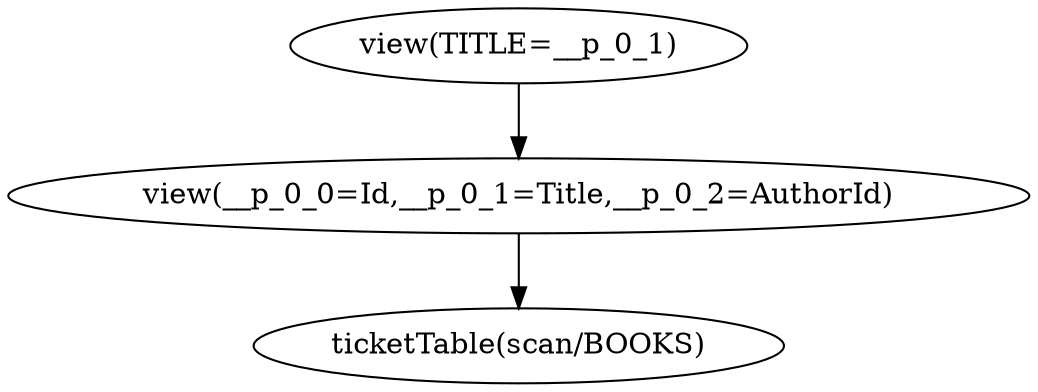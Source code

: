 digraph {
"op_0" ["label"="ticketTable(scan/BOOKS)"]
"op_1" ["label"="view(__p_0_0=Id,__p_0_1=Title,__p_0_2=AuthorId)"]
"op_2" ["label"="view(TITLE=__p_0_1)"]
"op_1" -> "op_0"
"op_2" -> "op_1"
}